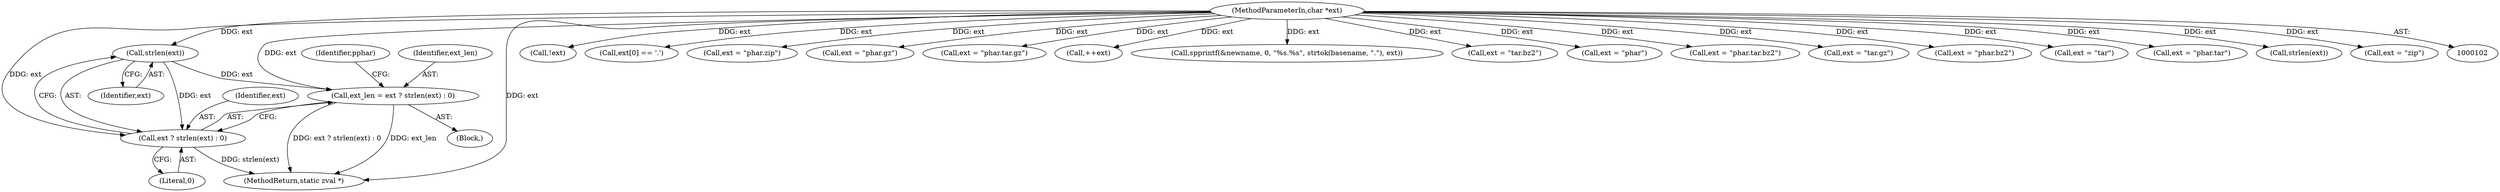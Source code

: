 digraph "0_php_b2cf3f064b8f5efef89bb084521b61318c71781b@API" {
"1000141" [label="(Call,strlen(ext))"];
"1000104" [label="(MethodParameterIn,char *ext)"];
"1000137" [label="(Call,ext_len = ext ? strlen(ext) : 0)"];
"1000139" [label="(Call,ext ? strlen(ext) : 0)"];
"1000151" [label="(Call,!ext)"];
"1000143" [label="(Literal,0)"];
"1000141" [label="(Call,strlen(ext))"];
"1000142" [label="(Identifier,ext)"];
"1000270" [label="(Call,ext[0] == '.')"];
"1000169" [label="(Call,ext = \"phar.zip\")"];
"1000139" [label="(Call,ext ? strlen(ext) : 0)"];
"1000235" [label="(Call,ext = \"phar.gz\")"];
"1000194" [label="(Call,ext = \"phar.tar.gz\")"];
"1000140" [label="(Identifier,ext)"];
"1000276" [label="(Call,++ext)"];
"1000308" [label="(Call,spprintf(&newname, 0, \"%s.%s\", strtok(basename, \".\"), ext))"];
"1000204" [label="(Call,ext = \"tar.bz2\")"];
"1000245" [label="(Call,ext = \"phar\")"];
"1000137" [label="(Call,ext_len = ext ? strlen(ext) : 0)"];
"1000209" [label="(Call,ext = \"phar.tar.bz2\")"];
"1000189" [label="(Call,ext = \"tar.gz\")"];
"1000104" [label="(MethodParameterIn,char *ext)"];
"1000147" [label="(Identifier,pphar)"];
"1000138" [label="(Identifier,ext_len)"];
"1000106" [label="(Block,)"];
"1000240" [label="(Call,ext = \"phar.bz2\")"];
"1000219" [label="(Call,ext = \"tar\")"];
"1000224" [label="(Call,ext = \"phar.tar\")"];
"1000354" [label="(Call,strlen(ext))"];
"1000686" [label="(MethodReturn,static zval *)"];
"1000164" [label="(Call,ext = \"zip\")"];
"1000141" -> "1000139"  [label="AST: "];
"1000141" -> "1000142"  [label="CFG: "];
"1000142" -> "1000141"  [label="AST: "];
"1000139" -> "1000141"  [label="CFG: "];
"1000141" -> "1000137"  [label="DDG: ext"];
"1000141" -> "1000139"  [label="DDG: ext"];
"1000104" -> "1000141"  [label="DDG: ext"];
"1000104" -> "1000102"  [label="AST: "];
"1000104" -> "1000686"  [label="DDG: ext"];
"1000104" -> "1000137"  [label="DDG: ext"];
"1000104" -> "1000139"  [label="DDG: ext"];
"1000104" -> "1000151"  [label="DDG: ext"];
"1000104" -> "1000164"  [label="DDG: ext"];
"1000104" -> "1000169"  [label="DDG: ext"];
"1000104" -> "1000189"  [label="DDG: ext"];
"1000104" -> "1000194"  [label="DDG: ext"];
"1000104" -> "1000204"  [label="DDG: ext"];
"1000104" -> "1000209"  [label="DDG: ext"];
"1000104" -> "1000219"  [label="DDG: ext"];
"1000104" -> "1000224"  [label="DDG: ext"];
"1000104" -> "1000235"  [label="DDG: ext"];
"1000104" -> "1000240"  [label="DDG: ext"];
"1000104" -> "1000245"  [label="DDG: ext"];
"1000104" -> "1000270"  [label="DDG: ext"];
"1000104" -> "1000276"  [label="DDG: ext"];
"1000104" -> "1000308"  [label="DDG: ext"];
"1000104" -> "1000354"  [label="DDG: ext"];
"1000137" -> "1000106"  [label="AST: "];
"1000137" -> "1000139"  [label="CFG: "];
"1000138" -> "1000137"  [label="AST: "];
"1000139" -> "1000137"  [label="AST: "];
"1000147" -> "1000137"  [label="CFG: "];
"1000137" -> "1000686"  [label="DDG: ext ? strlen(ext) : 0"];
"1000137" -> "1000686"  [label="DDG: ext_len"];
"1000139" -> "1000143"  [label="CFG: "];
"1000140" -> "1000139"  [label="AST: "];
"1000143" -> "1000139"  [label="AST: "];
"1000139" -> "1000686"  [label="DDG: strlen(ext)"];
}

